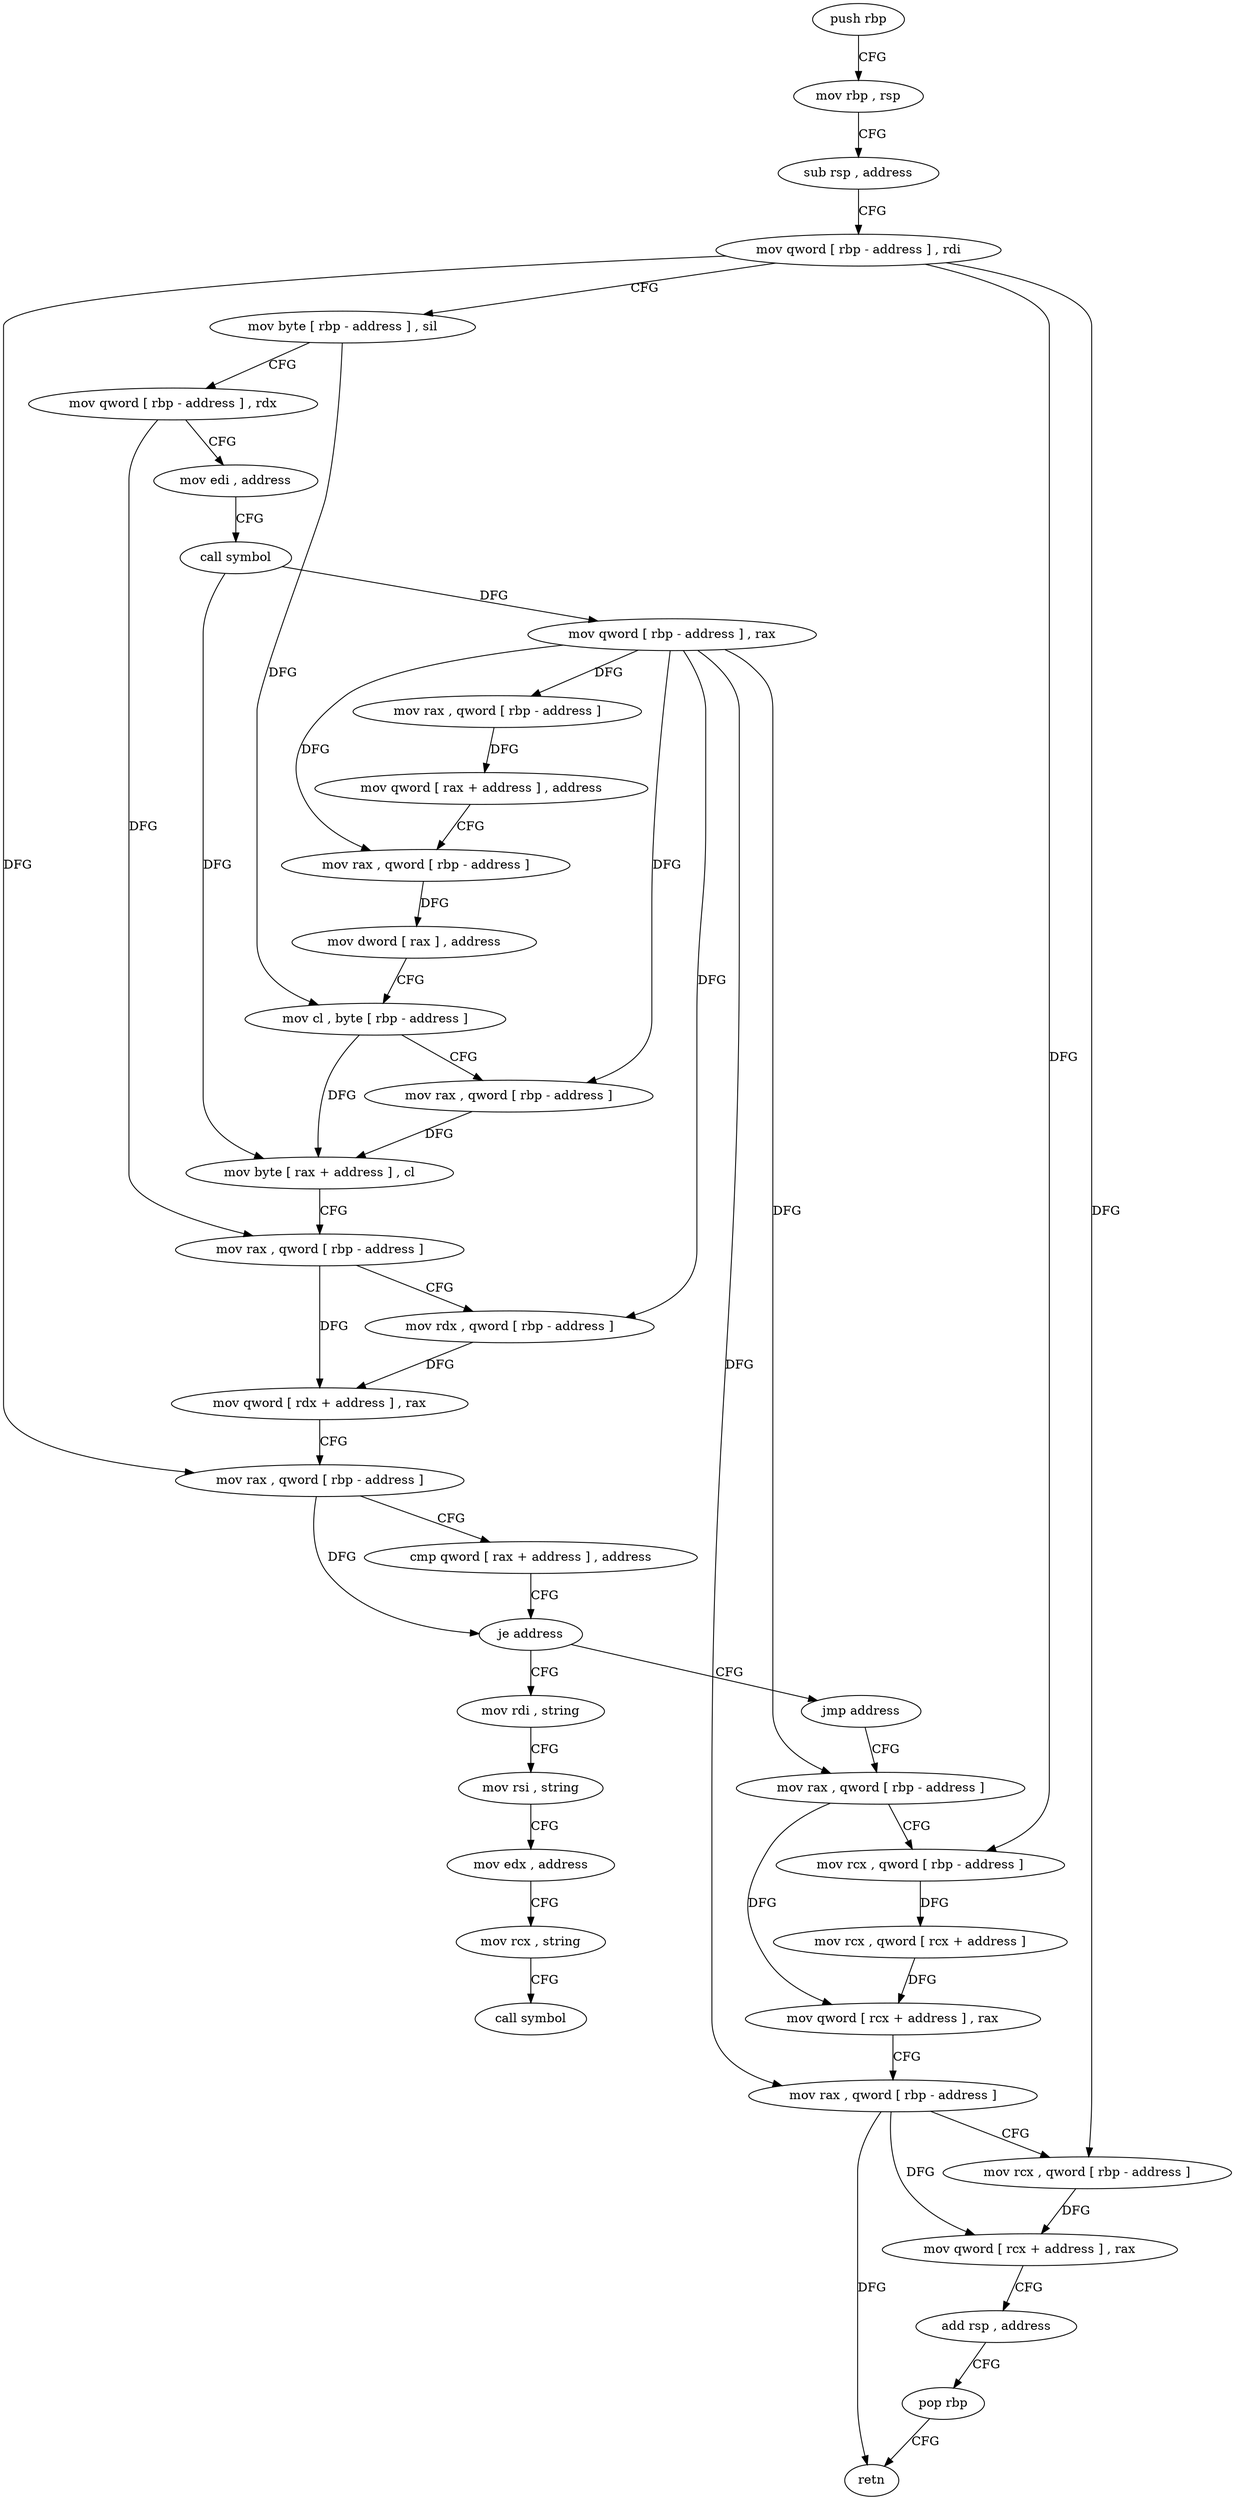 digraph "func" {
"4211440" [label = "push rbp" ]
"4211441" [label = "mov rbp , rsp" ]
"4211444" [label = "sub rsp , address" ]
"4211448" [label = "mov qword [ rbp - address ] , rdi" ]
"4211452" [label = "mov byte [ rbp - address ] , sil" ]
"4211456" [label = "mov qword [ rbp - address ] , rdx" ]
"4211460" [label = "mov edi , address" ]
"4211465" [label = "call symbol" ]
"4211470" [label = "mov qword [ rbp - address ] , rax" ]
"4211474" [label = "mov rax , qword [ rbp - address ]" ]
"4211478" [label = "mov qword [ rax + address ] , address" ]
"4211486" [label = "mov rax , qword [ rbp - address ]" ]
"4211490" [label = "mov dword [ rax ] , address" ]
"4211496" [label = "mov cl , byte [ rbp - address ]" ]
"4211499" [label = "mov rax , qword [ rbp - address ]" ]
"4211503" [label = "mov byte [ rax + address ] , cl" ]
"4211506" [label = "mov rax , qword [ rbp - address ]" ]
"4211510" [label = "mov rdx , qword [ rbp - address ]" ]
"4211514" [label = "mov qword [ rdx + address ] , rax" ]
"4211518" [label = "mov rax , qword [ rbp - address ]" ]
"4211522" [label = "cmp qword [ rax + address ] , address" ]
"4211527" [label = "je address" ]
"4211538" [label = "mov rdi , string" ]
"4211533" [label = "jmp address" ]
"4211548" [label = "mov rsi , string" ]
"4211558" [label = "mov edx , address" ]
"4211563" [label = "mov rcx , string" ]
"4211573" [label = "call symbol" ]
"4211578" [label = "mov rax , qword [ rbp - address ]" ]
"4211582" [label = "mov rcx , qword [ rbp - address ]" ]
"4211586" [label = "mov rcx , qword [ rcx + address ]" ]
"4211590" [label = "mov qword [ rcx + address ] , rax" ]
"4211594" [label = "mov rax , qword [ rbp - address ]" ]
"4211598" [label = "mov rcx , qword [ rbp - address ]" ]
"4211602" [label = "mov qword [ rcx + address ] , rax" ]
"4211606" [label = "add rsp , address" ]
"4211610" [label = "pop rbp" ]
"4211611" [label = "retn" ]
"4211440" -> "4211441" [ label = "CFG" ]
"4211441" -> "4211444" [ label = "CFG" ]
"4211444" -> "4211448" [ label = "CFG" ]
"4211448" -> "4211452" [ label = "CFG" ]
"4211448" -> "4211518" [ label = "DFG" ]
"4211448" -> "4211582" [ label = "DFG" ]
"4211448" -> "4211598" [ label = "DFG" ]
"4211452" -> "4211456" [ label = "CFG" ]
"4211452" -> "4211496" [ label = "DFG" ]
"4211456" -> "4211460" [ label = "CFG" ]
"4211456" -> "4211506" [ label = "DFG" ]
"4211460" -> "4211465" [ label = "CFG" ]
"4211465" -> "4211470" [ label = "DFG" ]
"4211465" -> "4211503" [ label = "DFG" ]
"4211470" -> "4211474" [ label = "DFG" ]
"4211470" -> "4211486" [ label = "DFG" ]
"4211470" -> "4211499" [ label = "DFG" ]
"4211470" -> "4211510" [ label = "DFG" ]
"4211470" -> "4211578" [ label = "DFG" ]
"4211470" -> "4211594" [ label = "DFG" ]
"4211474" -> "4211478" [ label = "DFG" ]
"4211478" -> "4211486" [ label = "CFG" ]
"4211486" -> "4211490" [ label = "DFG" ]
"4211490" -> "4211496" [ label = "CFG" ]
"4211496" -> "4211499" [ label = "CFG" ]
"4211496" -> "4211503" [ label = "DFG" ]
"4211499" -> "4211503" [ label = "DFG" ]
"4211503" -> "4211506" [ label = "CFG" ]
"4211506" -> "4211510" [ label = "CFG" ]
"4211506" -> "4211514" [ label = "DFG" ]
"4211510" -> "4211514" [ label = "DFG" ]
"4211514" -> "4211518" [ label = "CFG" ]
"4211518" -> "4211522" [ label = "CFG" ]
"4211518" -> "4211527" [ label = "DFG" ]
"4211522" -> "4211527" [ label = "CFG" ]
"4211527" -> "4211538" [ label = "CFG" ]
"4211527" -> "4211533" [ label = "CFG" ]
"4211538" -> "4211548" [ label = "CFG" ]
"4211533" -> "4211578" [ label = "CFG" ]
"4211548" -> "4211558" [ label = "CFG" ]
"4211558" -> "4211563" [ label = "CFG" ]
"4211563" -> "4211573" [ label = "CFG" ]
"4211578" -> "4211582" [ label = "CFG" ]
"4211578" -> "4211590" [ label = "DFG" ]
"4211582" -> "4211586" [ label = "DFG" ]
"4211586" -> "4211590" [ label = "DFG" ]
"4211590" -> "4211594" [ label = "CFG" ]
"4211594" -> "4211598" [ label = "CFG" ]
"4211594" -> "4211602" [ label = "DFG" ]
"4211594" -> "4211611" [ label = "DFG" ]
"4211598" -> "4211602" [ label = "DFG" ]
"4211602" -> "4211606" [ label = "CFG" ]
"4211606" -> "4211610" [ label = "CFG" ]
"4211610" -> "4211611" [ label = "CFG" ]
}
